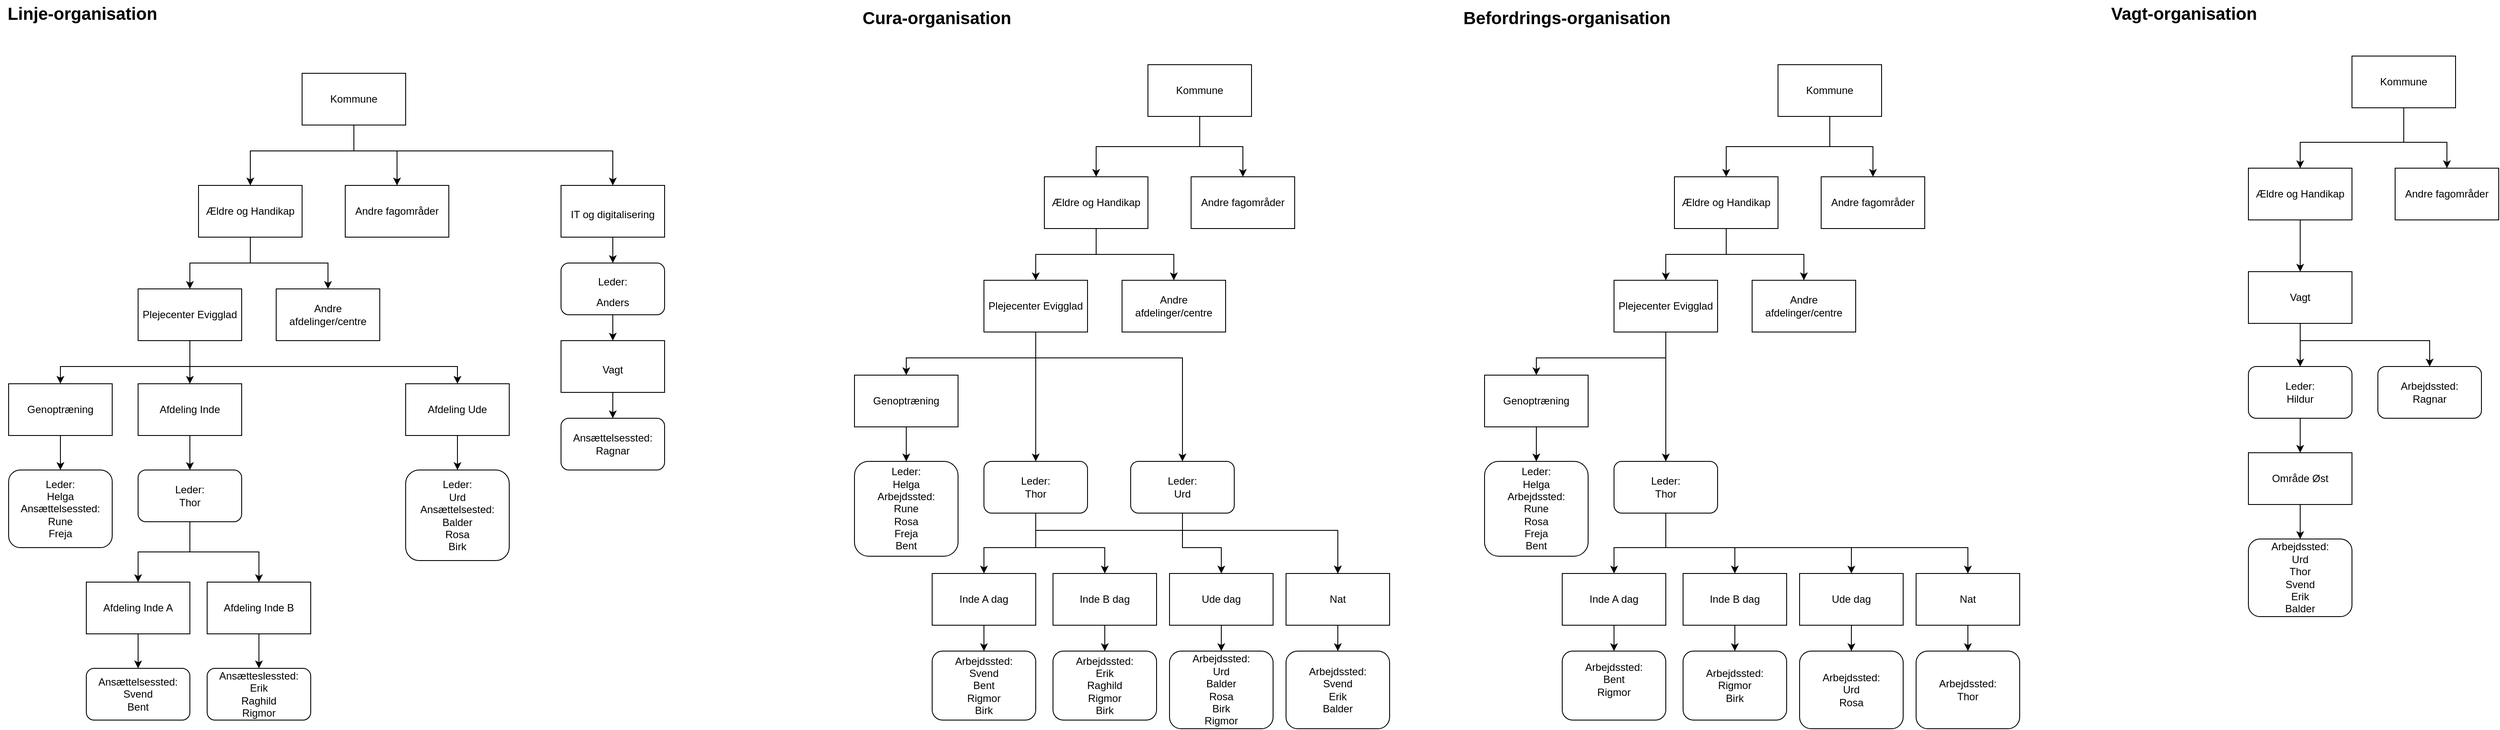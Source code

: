 <mxfile version="12.3.8" type="github" pages="1"><diagram id="IXref5agaDI1envroTZy" name="Page-1"><mxGraphModel dx="2249" dy="791" grid="1" gridSize="10" guides="1" tooltips="1" connect="1" arrows="1" fold="1" page="1" pageScale="1" pageWidth="827" pageHeight="1169" math="0" shadow="0"><root><mxCell id="0"/><mxCell id="1" parent="0"/><mxCell id="Wnkmwy8_kZ7854Y8tCjC-5" style="edgeStyle=orthogonalEdgeStyle;rounded=0;orthogonalLoop=1;jettySize=auto;html=1;entryX=0.5;entryY=0;entryDx=0;entryDy=0;" parent="1" source="Wnkmwy8_kZ7854Y8tCjC-1" target="Wnkmwy8_kZ7854Y8tCjC-2" edge="1"><mxGeometry relative="1" as="geometry"><Array as="points"><mxPoint x="300" y="190"/><mxPoint x="180" y="190"/></Array></mxGeometry></mxCell><mxCell id="Wnkmwy8_kZ7854Y8tCjC-6" style="edgeStyle=orthogonalEdgeStyle;rounded=0;orthogonalLoop=1;jettySize=auto;html=1;" parent="1" source="Wnkmwy8_kZ7854Y8tCjC-1" target="Wnkmwy8_kZ7854Y8tCjC-4" edge="1"><mxGeometry relative="1" as="geometry"><Array as="points"><mxPoint x="300" y="190"/><mxPoint x="350" y="190"/></Array></mxGeometry></mxCell><mxCell id="hOVymhXeUfGJp4dvNV1h-68" style="edgeStyle=orthogonalEdgeStyle;rounded=0;orthogonalLoop=1;jettySize=auto;html=1;entryX=0.5;entryY=0;entryDx=0;entryDy=0;fontSize=20;" parent="1" source="Wnkmwy8_kZ7854Y8tCjC-1" target="hOVymhXeUfGJp4dvNV1h-67" edge="1"><mxGeometry relative="1" as="geometry"><Array as="points"><mxPoint x="300" y="190"/><mxPoint x="600" y="190"/></Array></mxGeometry></mxCell><mxCell id="Wnkmwy8_kZ7854Y8tCjC-1" value="Kommune" style="rounded=0;whiteSpace=wrap;html=1;" parent="1" vertex="1"><mxGeometry x="240" y="100" width="120" height="60" as="geometry"/></mxCell><mxCell id="Wnkmwy8_kZ7854Y8tCjC-7" style="edgeStyle=orthogonalEdgeStyle;rounded=0;orthogonalLoop=1;jettySize=auto;html=1;" parent="1" source="Wnkmwy8_kZ7854Y8tCjC-2" target="Wnkmwy8_kZ7854Y8tCjC-3" edge="1"><mxGeometry relative="1" as="geometry"/></mxCell><mxCell id="Wnkmwy8_kZ7854Y8tCjC-9" style="edgeStyle=orthogonalEdgeStyle;rounded=0;orthogonalLoop=1;jettySize=auto;html=1;entryX=0.5;entryY=0;entryDx=0;entryDy=0;" parent="1" source="Wnkmwy8_kZ7854Y8tCjC-2" target="Wnkmwy8_kZ7854Y8tCjC-8" edge="1"><mxGeometry relative="1" as="geometry"/></mxCell><mxCell id="Wnkmwy8_kZ7854Y8tCjC-2" value="Ældre og Handikap" style="rounded=0;whiteSpace=wrap;html=1;" parent="1" vertex="1"><mxGeometry x="120" y="230" width="120" height="60" as="geometry"/></mxCell><mxCell id="Wnkmwy8_kZ7854Y8tCjC-14" style="edgeStyle=orthogonalEdgeStyle;rounded=0;orthogonalLoop=1;jettySize=auto;html=1;" parent="1" source="Wnkmwy8_kZ7854Y8tCjC-3" target="Wnkmwy8_kZ7854Y8tCjC-10" edge="1"><mxGeometry relative="1" as="geometry"><Array as="points"><mxPoint x="110" y="440"/><mxPoint x="-40" y="440"/></Array></mxGeometry></mxCell><mxCell id="Wnkmwy8_kZ7854Y8tCjC-15" style="edgeStyle=orthogonalEdgeStyle;rounded=0;orthogonalLoop=1;jettySize=auto;html=1;" parent="1" source="Wnkmwy8_kZ7854Y8tCjC-3" target="Wnkmwy8_kZ7854Y8tCjC-12" edge="1"><mxGeometry relative="1" as="geometry"><Array as="points"><mxPoint x="110" y="440"/><mxPoint x="420" y="440"/></Array></mxGeometry></mxCell><mxCell id="Wnkmwy8_kZ7854Y8tCjC-33" style="edgeStyle=orthogonalEdgeStyle;rounded=0;orthogonalLoop=1;jettySize=auto;html=1;entryX=0.5;entryY=0;entryDx=0;entryDy=0;" parent="1" source="Wnkmwy8_kZ7854Y8tCjC-3" target="Wnkmwy8_kZ7854Y8tCjC-32" edge="1"><mxGeometry relative="1" as="geometry"/></mxCell><mxCell id="Wnkmwy8_kZ7854Y8tCjC-3" value="Plejecenter Evigglad" style="rounded=0;whiteSpace=wrap;html=1;" parent="1" vertex="1"><mxGeometry x="50" y="350" width="120" height="60" as="geometry"/></mxCell><mxCell id="Wnkmwy8_kZ7854Y8tCjC-4" value="Andre fagområder" style="rounded=0;whiteSpace=wrap;html=1;" parent="1" vertex="1"><mxGeometry x="290" y="230" width="120" height="60" as="geometry"/></mxCell><mxCell id="Wnkmwy8_kZ7854Y8tCjC-8" value="Andre afdelinger/centre" style="rounded=0;whiteSpace=wrap;html=1;" parent="1" vertex="1"><mxGeometry x="210" y="350" width="120" height="60" as="geometry"/></mxCell><mxCell id="Wnkmwy8_kZ7854Y8tCjC-28" style="edgeStyle=orthogonalEdgeStyle;rounded=0;orthogonalLoop=1;jettySize=auto;html=1;" parent="1" source="Wnkmwy8_kZ7854Y8tCjC-10" target="Wnkmwy8_kZ7854Y8tCjC-26" edge="1"><mxGeometry relative="1" as="geometry"/></mxCell><mxCell id="Wnkmwy8_kZ7854Y8tCjC-10" value="Genoptræning" style="rounded=0;whiteSpace=wrap;html=1;" parent="1" vertex="1"><mxGeometry x="-100" y="460" width="120" height="60" as="geometry"/></mxCell><mxCell id="Wnkmwy8_kZ7854Y8tCjC-40" style="edgeStyle=orthogonalEdgeStyle;rounded=0;orthogonalLoop=1;jettySize=auto;html=1;entryX=0.5;entryY=0;entryDx=0;entryDy=0;" parent="1" source="Wnkmwy8_kZ7854Y8tCjC-11" target="Wnkmwy8_kZ7854Y8tCjC-39" edge="1"><mxGeometry relative="1" as="geometry"/></mxCell><mxCell id="Wnkmwy8_kZ7854Y8tCjC-11" value="Afdeling Inde A" style="rounded=0;whiteSpace=wrap;html=1;" parent="1" vertex="1"><mxGeometry x="-10" y="690" width="120" height="60" as="geometry"/></mxCell><mxCell id="hOVymhXeUfGJp4dvNV1h-11" style="edgeStyle=orthogonalEdgeStyle;rounded=0;orthogonalLoop=1;jettySize=auto;html=1;" parent="1" source="Wnkmwy8_kZ7854Y8tCjC-12" target="hOVymhXeUfGJp4dvNV1h-10" edge="1"><mxGeometry relative="1" as="geometry"/></mxCell><mxCell id="Wnkmwy8_kZ7854Y8tCjC-12" value="Afdeling Ude" style="rounded=0;whiteSpace=wrap;html=1;" parent="1" vertex="1"><mxGeometry x="360" y="460" width="120" height="60" as="geometry"/></mxCell><mxCell id="Wnkmwy8_kZ7854Y8tCjC-26" value="&lt;div&gt;Leder:&lt;/div&gt;&lt;div&gt;Helga&lt;/div&gt;&lt;div&gt;Ansættelsessted:&lt;/div&gt;&lt;div&gt;Rune&lt;/div&gt;&lt;div&gt;Freja&lt;/div&gt;" style="rounded=1;whiteSpace=wrap;html=1;" parent="1" vertex="1"><mxGeometry x="-100" y="560" width="120" height="90" as="geometry"/></mxCell><mxCell id="Wnkmwy8_kZ7854Y8tCjC-43" style="edgeStyle=orthogonalEdgeStyle;rounded=0;orthogonalLoop=1;jettySize=auto;html=1;" parent="1" source="Wnkmwy8_kZ7854Y8tCjC-31" target="Wnkmwy8_kZ7854Y8tCjC-41" edge="1"><mxGeometry relative="1" as="geometry"/></mxCell><mxCell id="Wnkmwy8_kZ7854Y8tCjC-31" value="Afdeling Inde B" style="rounded=0;whiteSpace=wrap;html=1;" parent="1" vertex="1"><mxGeometry x="130" y="690" width="120" height="60" as="geometry"/></mxCell><mxCell id="Wnkmwy8_kZ7854Y8tCjC-35" style="edgeStyle=orthogonalEdgeStyle;rounded=0;orthogonalLoop=1;jettySize=auto;html=1;" parent="1" source="Wnkmwy8_kZ7854Y8tCjC-32" target="Wnkmwy8_kZ7854Y8tCjC-34" edge="1"><mxGeometry relative="1" as="geometry"/></mxCell><mxCell id="Wnkmwy8_kZ7854Y8tCjC-32" value="Afdeling Inde" style="rounded=0;whiteSpace=wrap;html=1;" parent="1" vertex="1"><mxGeometry x="50" y="460" width="120" height="60" as="geometry"/></mxCell><mxCell id="Wnkmwy8_kZ7854Y8tCjC-36" style="edgeStyle=orthogonalEdgeStyle;rounded=0;orthogonalLoop=1;jettySize=auto;html=1;" parent="1" source="Wnkmwy8_kZ7854Y8tCjC-34" target="Wnkmwy8_kZ7854Y8tCjC-11" edge="1"><mxGeometry relative="1" as="geometry"/></mxCell><mxCell id="Wnkmwy8_kZ7854Y8tCjC-37" style="edgeStyle=orthogonalEdgeStyle;rounded=0;orthogonalLoop=1;jettySize=auto;html=1;entryX=0.5;entryY=0;entryDx=0;entryDy=0;" parent="1" source="Wnkmwy8_kZ7854Y8tCjC-34" target="Wnkmwy8_kZ7854Y8tCjC-31" edge="1"><mxGeometry relative="1" as="geometry"/></mxCell><mxCell id="Wnkmwy8_kZ7854Y8tCjC-34" value="&lt;div&gt;Leder:&lt;/div&gt;&lt;div&gt;Thor&lt;br&gt;&lt;/div&gt;" style="rounded=1;whiteSpace=wrap;html=1;" parent="1" vertex="1"><mxGeometry x="50" y="560" width="120" height="60" as="geometry"/></mxCell><mxCell id="Wnkmwy8_kZ7854Y8tCjC-39" value="&lt;div&gt;Ansættelsessted:&lt;/div&gt;&lt;div&gt;Svend&lt;/div&gt;&lt;div&gt;Bent&lt;/div&gt;" style="rounded=1;whiteSpace=wrap;html=1;" parent="1" vertex="1"><mxGeometry x="-10" y="790" width="120" height="60" as="geometry"/></mxCell><mxCell id="Wnkmwy8_kZ7854Y8tCjC-41" value="&lt;div&gt;Ansætteslessted:&lt;/div&gt;&lt;div&gt;Erik&lt;/div&gt;&lt;div&gt;Raghild&lt;/div&gt;&lt;div&gt;Rigmor&lt;br&gt;&lt;/div&gt;" style="rounded=1;whiteSpace=wrap;html=1;" parent="1" vertex="1"><mxGeometry x="130" y="790" width="120" height="60" as="geometry"/></mxCell><mxCell id="Wnkmwy8_kZ7854Y8tCjC-44" style="edgeStyle=orthogonalEdgeStyle;rounded=0;orthogonalLoop=1;jettySize=auto;html=1;entryX=0.5;entryY=0;entryDx=0;entryDy=0;" parent="1" source="Wnkmwy8_kZ7854Y8tCjC-46" target="Wnkmwy8_kZ7854Y8tCjC-49" edge="1"><mxGeometry relative="1" as="geometry"/></mxCell><mxCell id="Wnkmwy8_kZ7854Y8tCjC-45" style="edgeStyle=orthogonalEdgeStyle;rounded=0;orthogonalLoop=1;jettySize=auto;html=1;" parent="1" source="Wnkmwy8_kZ7854Y8tCjC-46" target="Wnkmwy8_kZ7854Y8tCjC-54" edge="1"><mxGeometry relative="1" as="geometry"/></mxCell><mxCell id="Wnkmwy8_kZ7854Y8tCjC-46" value="Kommune" style="rounded=0;whiteSpace=wrap;html=1;" parent="1" vertex="1"><mxGeometry x="1220" y="90" width="120" height="60" as="geometry"/></mxCell><mxCell id="Wnkmwy8_kZ7854Y8tCjC-47" style="edgeStyle=orthogonalEdgeStyle;rounded=0;orthogonalLoop=1;jettySize=auto;html=1;" parent="1" source="Wnkmwy8_kZ7854Y8tCjC-49" target="Wnkmwy8_kZ7854Y8tCjC-53" edge="1"><mxGeometry relative="1" as="geometry"/></mxCell><mxCell id="Wnkmwy8_kZ7854Y8tCjC-48" style="edgeStyle=orthogonalEdgeStyle;rounded=0;orthogonalLoop=1;jettySize=auto;html=1;entryX=0.5;entryY=0;entryDx=0;entryDy=0;" parent="1" source="Wnkmwy8_kZ7854Y8tCjC-49" target="Wnkmwy8_kZ7854Y8tCjC-55" edge="1"><mxGeometry relative="1" as="geometry"/></mxCell><mxCell id="Wnkmwy8_kZ7854Y8tCjC-49" value="Ældre og Handikap" style="rounded=0;whiteSpace=wrap;html=1;" parent="1" vertex="1"><mxGeometry x="1100" y="220" width="120" height="60" as="geometry"/></mxCell><mxCell id="Wnkmwy8_kZ7854Y8tCjC-50" style="edgeStyle=orthogonalEdgeStyle;rounded=0;orthogonalLoop=1;jettySize=auto;html=1;" parent="1" source="Wnkmwy8_kZ7854Y8tCjC-53" target="Wnkmwy8_kZ7854Y8tCjC-57" edge="1"><mxGeometry relative="1" as="geometry"><Array as="points"><mxPoint x="1090" y="430"/><mxPoint x="940" y="430"/></Array></mxGeometry></mxCell><mxCell id="hOVymhXeUfGJp4dvNV1h-64" style="edgeStyle=orthogonalEdgeStyle;rounded=0;orthogonalLoop=1;jettySize=auto;html=1;fontSize=20;" parent="1" source="Wnkmwy8_kZ7854Y8tCjC-53" target="Wnkmwy8_kZ7854Y8tCjC-70" edge="1"><mxGeometry relative="1" as="geometry"/></mxCell><mxCell id="hOVymhXeUfGJp4dvNV1h-65" style="edgeStyle=orthogonalEdgeStyle;rounded=0;orthogonalLoop=1;jettySize=auto;html=1;fontSize=20;" parent="1" source="Wnkmwy8_kZ7854Y8tCjC-53" target="hOVymhXeUfGJp4dvNV1h-16" edge="1"><mxGeometry relative="1" as="geometry"><Array as="points"><mxPoint x="1090" y="430"/><mxPoint x="1260" y="430"/></Array></mxGeometry></mxCell><mxCell id="Wnkmwy8_kZ7854Y8tCjC-53" value="Plejecenter Evigglad" style="rounded=0;whiteSpace=wrap;html=1;" parent="1" vertex="1"><mxGeometry x="1030" y="340" width="120" height="60" as="geometry"/></mxCell><mxCell id="Wnkmwy8_kZ7854Y8tCjC-54" value="Andre fagområder" style="rounded=0;whiteSpace=wrap;html=1;" parent="1" vertex="1"><mxGeometry x="1270" y="220" width="120" height="60" as="geometry"/></mxCell><mxCell id="Wnkmwy8_kZ7854Y8tCjC-55" value="Andre afdelinger/centre" style="rounded=0;whiteSpace=wrap;html=1;" parent="1" vertex="1"><mxGeometry x="1190" y="340" width="120" height="60" as="geometry"/></mxCell><mxCell id="Wnkmwy8_kZ7854Y8tCjC-56" style="edgeStyle=orthogonalEdgeStyle;rounded=0;orthogonalLoop=1;jettySize=auto;html=1;" parent="1" source="Wnkmwy8_kZ7854Y8tCjC-57" target="Wnkmwy8_kZ7854Y8tCjC-62" edge="1"><mxGeometry relative="1" as="geometry"/></mxCell><mxCell id="Wnkmwy8_kZ7854Y8tCjC-57" value="Genoptræning" style="rounded=0;whiteSpace=wrap;html=1;" parent="1" vertex="1"><mxGeometry x="880" y="450" width="120" height="60" as="geometry"/></mxCell><mxCell id="hOVymhXeUfGJp4dvNV1h-23" style="edgeStyle=orthogonalEdgeStyle;rounded=0;orthogonalLoop=1;jettySize=auto;html=1;entryX=0.5;entryY=0;entryDx=0;entryDy=0;" parent="1" source="Wnkmwy8_kZ7854Y8tCjC-59" target="hOVymhXeUfGJp4dvNV1h-21" edge="1"><mxGeometry relative="1" as="geometry"/></mxCell><mxCell id="Wnkmwy8_kZ7854Y8tCjC-59" value="Inde A dag" style="rounded=0;whiteSpace=wrap;html=1;" parent="1" vertex="1"><mxGeometry x="970" y="680" width="120" height="60" as="geometry"/></mxCell><mxCell id="Wnkmwy8_kZ7854Y8tCjC-62" value="&lt;div&gt;Leder:&lt;/div&gt;&lt;div&gt;Helga&lt;/div&gt;&lt;div&gt;Arbejdssted:&lt;/div&gt;&lt;div&gt;Rune&lt;/div&gt;&lt;div&gt;Rosa&lt;br&gt;&lt;/div&gt;&lt;div&gt;Freja&lt;/div&gt;&lt;div&gt;Bent&lt;br&gt;&lt;/div&gt;" style="rounded=1;whiteSpace=wrap;html=1;" parent="1" vertex="1"><mxGeometry x="880" y="550" width="120" height="110" as="geometry"/></mxCell><mxCell id="hOVymhXeUfGJp4dvNV1h-24" style="edgeStyle=orthogonalEdgeStyle;rounded=0;orthogonalLoop=1;jettySize=auto;html=1;" parent="1" source="Wnkmwy8_kZ7854Y8tCjC-65" target="hOVymhXeUfGJp4dvNV1h-22" edge="1"><mxGeometry relative="1" as="geometry"/></mxCell><mxCell id="Wnkmwy8_kZ7854Y8tCjC-65" value="Inde B dag" style="rounded=0;whiteSpace=wrap;html=1;" parent="1" vertex="1"><mxGeometry x="1110" y="680" width="120" height="60" as="geometry"/></mxCell><mxCell id="hOVymhXeUfGJp4dvNV1h-13" style="edgeStyle=orthogonalEdgeStyle;rounded=0;orthogonalLoop=1;jettySize=auto;html=1;" parent="1" source="Wnkmwy8_kZ7854Y8tCjC-70" target="Wnkmwy8_kZ7854Y8tCjC-59" edge="1"><mxGeometry relative="1" as="geometry"><Array as="points"><mxPoint x="1090" y="650"/><mxPoint x="1030" y="650"/></Array></mxGeometry></mxCell><mxCell id="hOVymhXeUfGJp4dvNV1h-14" style="edgeStyle=orthogonalEdgeStyle;rounded=0;orthogonalLoop=1;jettySize=auto;html=1;" parent="1" source="Wnkmwy8_kZ7854Y8tCjC-70" target="Wnkmwy8_kZ7854Y8tCjC-65" edge="1"><mxGeometry relative="1" as="geometry"><Array as="points"><mxPoint x="1090" y="650"/><mxPoint x="1170" y="650"/></Array></mxGeometry></mxCell><mxCell id="hOVymhXeUfGJp4dvNV1h-20" style="edgeStyle=orthogonalEdgeStyle;rounded=0;orthogonalLoop=1;jettySize=auto;html=1;" parent="1" source="Wnkmwy8_kZ7854Y8tCjC-70" target="hOVymhXeUfGJp4dvNV1h-1" edge="1"><mxGeometry relative="1" as="geometry"><Array as="points"><mxPoint x="1090" y="630"/><mxPoint x="1440" y="630"/></Array></mxGeometry></mxCell><mxCell id="Wnkmwy8_kZ7854Y8tCjC-70" value="&lt;div&gt;Leder:&lt;/div&gt;&lt;div&gt;Thor&lt;br&gt;&lt;/div&gt;" style="rounded=1;whiteSpace=wrap;html=1;" parent="1" vertex="1"><mxGeometry x="1030" y="550" width="120" height="60" as="geometry"/></mxCell><mxCell id="hOVymhXeUfGJp4dvNV1h-28" style="edgeStyle=orthogonalEdgeStyle;rounded=0;orthogonalLoop=1;jettySize=auto;html=1;" parent="1" source="hOVymhXeUfGJp4dvNV1h-1" target="hOVymhXeUfGJp4dvNV1h-27" edge="1"><mxGeometry relative="1" as="geometry"/></mxCell><mxCell id="hOVymhXeUfGJp4dvNV1h-1" value="Nat" style="rounded=0;whiteSpace=wrap;html=1;" parent="1" vertex="1"><mxGeometry x="1380" y="680" width="120" height="60" as="geometry"/></mxCell><mxCell id="hOVymhXeUfGJp4dvNV1h-10" value="&lt;div&gt;Leder:&lt;/div&gt;&lt;div&gt;Urd&lt;/div&gt;&lt;div&gt;Ansættelsested:&lt;/div&gt;&lt;div&gt;Balder&lt;/div&gt;&lt;div&gt;Rosa&lt;/div&gt;&lt;div&gt;Birk&lt;br&gt;&lt;/div&gt;" style="rounded=1;whiteSpace=wrap;html=1;" parent="1" vertex="1"><mxGeometry x="360" y="560" width="120" height="105" as="geometry"/></mxCell><mxCell id="hOVymhXeUfGJp4dvNV1h-26" style="edgeStyle=orthogonalEdgeStyle;rounded=0;orthogonalLoop=1;jettySize=auto;html=1;" parent="1" source="hOVymhXeUfGJp4dvNV1h-12" target="hOVymhXeUfGJp4dvNV1h-25" edge="1"><mxGeometry relative="1" as="geometry"/></mxCell><mxCell id="hOVymhXeUfGJp4dvNV1h-12" value="Ude dag" style="rounded=0;whiteSpace=wrap;html=1;" parent="1" vertex="1"><mxGeometry x="1245" y="680" width="120" height="60" as="geometry"/></mxCell><mxCell id="hOVymhXeUfGJp4dvNV1h-18" style="edgeStyle=orthogonalEdgeStyle;rounded=0;orthogonalLoop=1;jettySize=auto;html=1;" parent="1" source="hOVymhXeUfGJp4dvNV1h-16" target="hOVymhXeUfGJp4dvNV1h-12" edge="1"><mxGeometry relative="1" as="geometry"><Array as="points"><mxPoint x="1260" y="650"/><mxPoint x="1305" y="650"/></Array></mxGeometry></mxCell><mxCell id="hOVymhXeUfGJp4dvNV1h-19" style="edgeStyle=orthogonalEdgeStyle;rounded=0;orthogonalLoop=1;jettySize=auto;html=1;" parent="1" source="hOVymhXeUfGJp4dvNV1h-16" target="hOVymhXeUfGJp4dvNV1h-1" edge="1"><mxGeometry relative="1" as="geometry"><Array as="points"><mxPoint x="1260" y="630"/><mxPoint x="1440" y="630"/></Array></mxGeometry></mxCell><mxCell id="hOVymhXeUfGJp4dvNV1h-16" value="&lt;div&gt;Leder:&lt;/div&gt;&lt;div&gt;Urd&lt;br&gt;&lt;/div&gt;" style="rounded=1;whiteSpace=wrap;html=1;" parent="1" vertex="1"><mxGeometry x="1200" y="550" width="120" height="60" as="geometry"/></mxCell><mxCell id="hOVymhXeUfGJp4dvNV1h-21" value="&lt;div&gt;Arbejdssted:&lt;/div&gt;&lt;div&gt;Svend&lt;/div&gt;&lt;div&gt;Bent&lt;/div&gt;&lt;div&gt;Rigmor&lt;/div&gt;&lt;div&gt;Birk&lt;br&gt;&lt;/div&gt;" style="rounded=1;whiteSpace=wrap;html=1;" parent="1" vertex="1"><mxGeometry x="970" y="770" width="120" height="80" as="geometry"/></mxCell><mxCell id="hOVymhXeUfGJp4dvNV1h-22" value="&lt;div&gt;Arbejdssted:&lt;/div&gt;&lt;div&gt;Erik&lt;/div&gt;&lt;div&gt;Raghild&lt;/div&gt;&lt;div&gt;Rigmor&lt;/div&gt;&lt;div&gt;Birk&lt;br&gt;&lt;/div&gt;" style="rounded=1;whiteSpace=wrap;html=1;" parent="1" vertex="1"><mxGeometry x="1110" y="770" width="120" height="80" as="geometry"/></mxCell><mxCell id="hOVymhXeUfGJp4dvNV1h-25" value="&lt;div&gt;Arbejdssted:&lt;/div&gt;&lt;div&gt;Urd&lt;br&gt;&lt;/div&gt;&lt;div&gt;Balder&lt;/div&gt;&lt;div&gt;Rosa&lt;/div&gt;&lt;div&gt;Birk&lt;/div&gt;&lt;div&gt;Rigmor&lt;br&gt;&lt;/div&gt;" style="rounded=1;whiteSpace=wrap;html=1;" parent="1" vertex="1"><mxGeometry x="1245" y="770" width="120" height="90" as="geometry"/></mxCell><mxCell id="hOVymhXeUfGJp4dvNV1h-27" value="&lt;div&gt;Arbejdssted:&lt;/div&gt;&lt;div&gt;Svend&lt;/div&gt;&lt;div&gt;Erik&lt;/div&gt;&lt;div&gt;Balder&lt;br&gt;&lt;/div&gt;" style="rounded=1;whiteSpace=wrap;html=1;" parent="1" vertex="1"><mxGeometry x="1380" y="770" width="120" height="90" as="geometry"/></mxCell><mxCell id="hOVymhXeUfGJp4dvNV1h-31" value="Linje-organisation" style="text;html=1;align=center;verticalAlign=middle;resizable=0;points=[];;autosize=1;fontSize=20;fontStyle=1" parent="1" vertex="1"><mxGeometry x="-110" y="15" width="190" height="30" as="geometry"/></mxCell><mxCell id="hOVymhXeUfGJp4dvNV1h-32" value="Cura-organisation" style="text;html=1;align=center;verticalAlign=middle;resizable=0;points=[];;autosize=1;fontSize=20;fontStyle=1" parent="1" vertex="1"><mxGeometry x="880" y="20" width="190" height="30" as="geometry"/></mxCell><mxCell id="hOVymhXeUfGJp4dvNV1h-70" style="edgeStyle=orthogonalEdgeStyle;rounded=0;orthogonalLoop=1;jettySize=auto;html=1;fontSize=20;" parent="1" source="hOVymhXeUfGJp4dvNV1h-67" target="hOVymhXeUfGJp4dvNV1h-69" edge="1"><mxGeometry relative="1" as="geometry"/></mxCell><mxCell id="hOVymhXeUfGJp4dvNV1h-67" value="&lt;font style=&quot;font-size: 12px&quot;&gt;IT og digitalisering&lt;/font&gt;" style="rounded=0;whiteSpace=wrap;html=1;fontSize=20;" parent="1" vertex="1"><mxGeometry x="540" y="230" width="120" height="60" as="geometry"/></mxCell><mxCell id="hOVymhXeUfGJp4dvNV1h-72" style="edgeStyle=orthogonalEdgeStyle;rounded=0;orthogonalLoop=1;jettySize=auto;html=1;fontSize=20;" parent="1" source="hOVymhXeUfGJp4dvNV1h-69" target="hOVymhXeUfGJp4dvNV1h-71" edge="1"><mxGeometry relative="1" as="geometry"/></mxCell><mxCell id="hOVymhXeUfGJp4dvNV1h-69" value="&lt;div&gt;&lt;font style=&quot;font-size: 12px&quot;&gt;Leder:&lt;/font&gt;&lt;/div&gt;&lt;div&gt;&lt;font style=&quot;font-size: 12px&quot;&gt;Anders&lt;br&gt;&lt;/font&gt;&lt;/div&gt;" style="rounded=1;whiteSpace=wrap;html=1;fontSize=20;" parent="1" vertex="1"><mxGeometry x="540" y="320" width="120" height="60" as="geometry"/></mxCell><mxCell id="hOVymhXeUfGJp4dvNV1h-188" style="edgeStyle=orthogonalEdgeStyle;rounded=0;orthogonalLoop=1;jettySize=auto;html=1;fontSize=12;" parent="1" source="hOVymhXeUfGJp4dvNV1h-71" target="hOVymhXeUfGJp4dvNV1h-73" edge="1"><mxGeometry relative="1" as="geometry"/></mxCell><mxCell id="hOVymhXeUfGJp4dvNV1h-71" value="&lt;font style=&quot;font-size: 12px&quot;&gt;Vagt&lt;/font&gt;" style="rounded=0;whiteSpace=wrap;html=1;fontSize=20;" parent="1" vertex="1"><mxGeometry x="540" y="410" width="120" height="60" as="geometry"/></mxCell><mxCell id="hOVymhXeUfGJp4dvNV1h-73" value="&lt;div style=&quot;font-size: 12px&quot;&gt;&lt;font style=&quot;font-size: 12px&quot;&gt;Ansættelsessted&lt;/font&gt;&lt;font style=&quot;font-size: 12px&quot;&gt;:&lt;/font&gt;&lt;/div&gt;&lt;div style=&quot;font-size: 12px&quot;&gt;&lt;font style=&quot;font-size: 12px&quot;&gt;Ragnar&lt;br&gt;&lt;/font&gt;&lt;/div&gt;" style="rounded=1;whiteSpace=wrap;html=1;fontSize=20;" parent="1" vertex="1"><mxGeometry x="540" y="500" width="120" height="60" as="geometry"/></mxCell><mxCell id="hOVymhXeUfGJp4dvNV1h-77" style="edgeStyle=orthogonalEdgeStyle;rounded=0;orthogonalLoop=1;jettySize=auto;html=1;entryX=0.5;entryY=0;entryDx=0;entryDy=0;" parent="1" source="hOVymhXeUfGJp4dvNV1h-79" target="hOVymhXeUfGJp4dvNV1h-82" edge="1"><mxGeometry relative="1" as="geometry"/></mxCell><mxCell id="hOVymhXeUfGJp4dvNV1h-78" style="edgeStyle=orthogonalEdgeStyle;rounded=0;orthogonalLoop=1;jettySize=auto;html=1;" parent="1" source="hOVymhXeUfGJp4dvNV1h-79" target="hOVymhXeUfGJp4dvNV1h-87" edge="1"><mxGeometry relative="1" as="geometry"/></mxCell><mxCell id="hOVymhXeUfGJp4dvNV1h-79" value="Kommune" style="rounded=0;whiteSpace=wrap;html=1;" parent="1" vertex="1"><mxGeometry x="1950" y="90" width="120" height="60" as="geometry"/></mxCell><mxCell id="hOVymhXeUfGJp4dvNV1h-80" style="edgeStyle=orthogonalEdgeStyle;rounded=0;orthogonalLoop=1;jettySize=auto;html=1;" parent="1" source="hOVymhXeUfGJp4dvNV1h-82" target="hOVymhXeUfGJp4dvNV1h-86" edge="1"><mxGeometry relative="1" as="geometry"/></mxCell><mxCell id="hOVymhXeUfGJp4dvNV1h-81" style="edgeStyle=orthogonalEdgeStyle;rounded=0;orthogonalLoop=1;jettySize=auto;html=1;entryX=0.5;entryY=0;entryDx=0;entryDy=0;" parent="1" source="hOVymhXeUfGJp4dvNV1h-82" target="hOVymhXeUfGJp4dvNV1h-88" edge="1"><mxGeometry relative="1" as="geometry"/></mxCell><mxCell id="hOVymhXeUfGJp4dvNV1h-82" value="Ældre og Handikap" style="rounded=0;whiteSpace=wrap;html=1;" parent="1" vertex="1"><mxGeometry x="1830" y="220" width="120" height="60" as="geometry"/></mxCell><mxCell id="hOVymhXeUfGJp4dvNV1h-83" style="edgeStyle=orthogonalEdgeStyle;rounded=0;orthogonalLoop=1;jettySize=auto;html=1;" parent="1" source="hOVymhXeUfGJp4dvNV1h-86" target="hOVymhXeUfGJp4dvNV1h-90" edge="1"><mxGeometry relative="1" as="geometry"><Array as="points"><mxPoint x="1820" y="430"/><mxPoint x="1670" y="430"/></Array></mxGeometry></mxCell><mxCell id="hOVymhXeUfGJp4dvNV1h-84" style="edgeStyle=orthogonalEdgeStyle;rounded=0;orthogonalLoop=1;jettySize=auto;html=1;fontSize=20;" parent="1" source="hOVymhXeUfGJp4dvNV1h-86" target="hOVymhXeUfGJp4dvNV1h-99" edge="1"><mxGeometry relative="1" as="geometry"/></mxCell><mxCell id="hOVymhXeUfGJp4dvNV1h-86" value="Plejecenter Evigglad" style="rounded=0;whiteSpace=wrap;html=1;" parent="1" vertex="1"><mxGeometry x="1760" y="340" width="120" height="60" as="geometry"/></mxCell><mxCell id="hOVymhXeUfGJp4dvNV1h-87" value="Andre fagområder" style="rounded=0;whiteSpace=wrap;html=1;" parent="1" vertex="1"><mxGeometry x="2000" y="220" width="120" height="60" as="geometry"/></mxCell><mxCell id="hOVymhXeUfGJp4dvNV1h-88" value="Andre afdelinger/centre" style="rounded=0;whiteSpace=wrap;html=1;" parent="1" vertex="1"><mxGeometry x="1920" y="340" width="120" height="60" as="geometry"/></mxCell><mxCell id="hOVymhXeUfGJp4dvNV1h-89" style="edgeStyle=orthogonalEdgeStyle;rounded=0;orthogonalLoop=1;jettySize=auto;html=1;" parent="1" source="hOVymhXeUfGJp4dvNV1h-90" target="hOVymhXeUfGJp4dvNV1h-93" edge="1"><mxGeometry relative="1" as="geometry"/></mxCell><mxCell id="hOVymhXeUfGJp4dvNV1h-90" value="Genoptræning" style="rounded=0;whiteSpace=wrap;html=1;" parent="1" vertex="1"><mxGeometry x="1610" y="450" width="120" height="60" as="geometry"/></mxCell><mxCell id="hOVymhXeUfGJp4dvNV1h-91" style="edgeStyle=orthogonalEdgeStyle;rounded=0;orthogonalLoop=1;jettySize=auto;html=1;entryX=0.5;entryY=0;entryDx=0;entryDy=0;" parent="1" source="hOVymhXeUfGJp4dvNV1h-92" target="hOVymhXeUfGJp4dvNV1h-107" edge="1"><mxGeometry relative="1" as="geometry"/></mxCell><mxCell id="hOVymhXeUfGJp4dvNV1h-92" value="Inde A dag" style="rounded=0;whiteSpace=wrap;html=1;" parent="1" vertex="1"><mxGeometry x="1700" y="680" width="120" height="60" as="geometry"/></mxCell><mxCell id="hOVymhXeUfGJp4dvNV1h-93" value="&lt;div&gt;Leder:&lt;/div&gt;&lt;div&gt;Helga&lt;/div&gt;&lt;div&gt;Arbejdssted:&lt;/div&gt;&lt;div&gt;Rune&lt;/div&gt;&lt;div&gt;Rosa&lt;br&gt;&lt;/div&gt;&lt;div&gt;Freja&lt;/div&gt;&lt;div&gt;Bent&lt;br&gt;&lt;/div&gt;" style="rounded=1;whiteSpace=wrap;html=1;" parent="1" vertex="1"><mxGeometry x="1610" y="550" width="120" height="110" as="geometry"/></mxCell><mxCell id="hOVymhXeUfGJp4dvNV1h-94" style="edgeStyle=orthogonalEdgeStyle;rounded=0;orthogonalLoop=1;jettySize=auto;html=1;" parent="1" source="hOVymhXeUfGJp4dvNV1h-95" target="hOVymhXeUfGJp4dvNV1h-108" edge="1"><mxGeometry relative="1" as="geometry"/></mxCell><mxCell id="hOVymhXeUfGJp4dvNV1h-95" value="Inde B dag" style="rounded=0;whiteSpace=wrap;html=1;" parent="1" vertex="1"><mxGeometry x="1840" y="680" width="120" height="60" as="geometry"/></mxCell><mxCell id="hOVymhXeUfGJp4dvNV1h-96" style="edgeStyle=orthogonalEdgeStyle;rounded=0;orthogonalLoop=1;jettySize=auto;html=1;" parent="1" source="hOVymhXeUfGJp4dvNV1h-99" target="hOVymhXeUfGJp4dvNV1h-92" edge="1"><mxGeometry relative="1" as="geometry"><Array as="points"><mxPoint x="1820" y="650"/><mxPoint x="1760" y="650"/></Array></mxGeometry></mxCell><mxCell id="hOVymhXeUfGJp4dvNV1h-97" style="edgeStyle=orthogonalEdgeStyle;rounded=0;orthogonalLoop=1;jettySize=auto;html=1;" parent="1" source="hOVymhXeUfGJp4dvNV1h-99" target="hOVymhXeUfGJp4dvNV1h-95" edge="1"><mxGeometry relative="1" as="geometry"><Array as="points"><mxPoint x="1820" y="650"/><mxPoint x="1900" y="650"/></Array></mxGeometry></mxCell><mxCell id="hOVymhXeUfGJp4dvNV1h-98" style="edgeStyle=orthogonalEdgeStyle;rounded=0;orthogonalLoop=1;jettySize=auto;html=1;" parent="1" source="hOVymhXeUfGJp4dvNV1h-99" target="hOVymhXeUfGJp4dvNV1h-101" edge="1"><mxGeometry relative="1" as="geometry"><Array as="points"><mxPoint x="1820" y="650"/><mxPoint x="2170" y="650"/></Array></mxGeometry></mxCell><mxCell id="hOVymhXeUfGJp4dvNV1h-112" style="edgeStyle=orthogonalEdgeStyle;rounded=0;orthogonalLoop=1;jettySize=auto;html=1;entryX=0.5;entryY=0;entryDx=0;entryDy=0;fontSize=12;" parent="1" source="hOVymhXeUfGJp4dvNV1h-99" target="hOVymhXeUfGJp4dvNV1h-103" edge="1"><mxGeometry relative="1" as="geometry"><Array as="points"><mxPoint x="1820" y="650"/><mxPoint x="2035" y="650"/></Array></mxGeometry></mxCell><mxCell id="hOVymhXeUfGJp4dvNV1h-99" value="&lt;div&gt;Leder:&lt;/div&gt;&lt;div&gt;Thor&lt;br&gt;&lt;/div&gt;" style="rounded=1;whiteSpace=wrap;html=1;" parent="1" vertex="1"><mxGeometry x="1760" y="550" width="120" height="60" as="geometry"/></mxCell><mxCell id="hOVymhXeUfGJp4dvNV1h-100" style="edgeStyle=orthogonalEdgeStyle;rounded=0;orthogonalLoop=1;jettySize=auto;html=1;" parent="1" source="hOVymhXeUfGJp4dvNV1h-101" target="hOVymhXeUfGJp4dvNV1h-110" edge="1"><mxGeometry relative="1" as="geometry"/></mxCell><mxCell id="hOVymhXeUfGJp4dvNV1h-101" value="Nat" style="rounded=0;whiteSpace=wrap;html=1;" parent="1" vertex="1"><mxGeometry x="2110" y="680" width="120" height="60" as="geometry"/></mxCell><mxCell id="hOVymhXeUfGJp4dvNV1h-102" style="edgeStyle=orthogonalEdgeStyle;rounded=0;orthogonalLoop=1;jettySize=auto;html=1;" parent="1" source="hOVymhXeUfGJp4dvNV1h-103" target="hOVymhXeUfGJp4dvNV1h-109" edge="1"><mxGeometry relative="1" as="geometry"/></mxCell><mxCell id="hOVymhXeUfGJp4dvNV1h-103" value="Ude dag" style="rounded=0;whiteSpace=wrap;html=1;" parent="1" vertex="1"><mxGeometry x="1975" y="680" width="120" height="60" as="geometry"/></mxCell><mxCell id="hOVymhXeUfGJp4dvNV1h-107" value="&lt;div&gt;Arbejdssted:&lt;/div&gt;&lt;div&gt;Bent&lt;/div&gt;&lt;div&gt;Rigmor&lt;/div&gt;&lt;div&gt;&lt;br&gt;&lt;/div&gt;" style="rounded=1;whiteSpace=wrap;html=1;" parent="1" vertex="1"><mxGeometry x="1700" y="770" width="120" height="80" as="geometry"/></mxCell><mxCell id="hOVymhXeUfGJp4dvNV1h-108" value="&lt;div&gt;Arbejdssted:&lt;/div&gt;&lt;div&gt;Rigmor&lt;/div&gt;&lt;div&gt;Birk&lt;br&gt;&lt;/div&gt;" style="rounded=1;whiteSpace=wrap;html=1;" parent="1" vertex="1"><mxGeometry x="1840" y="770" width="120" height="80" as="geometry"/></mxCell><mxCell id="hOVymhXeUfGJp4dvNV1h-109" value="&lt;div&gt;Arbejdssted:&lt;/div&gt;&lt;div&gt;Urd&lt;br&gt;&lt;/div&gt;&lt;div&gt;Rosa&lt;/div&gt;" style="rounded=1;whiteSpace=wrap;html=1;" parent="1" vertex="1"><mxGeometry x="1975" y="770" width="120" height="90" as="geometry"/></mxCell><mxCell id="hOVymhXeUfGJp4dvNV1h-110" value="&lt;div&gt;Arbejdssted:&lt;/div&gt;Thor" style="rounded=1;whiteSpace=wrap;html=1;" parent="1" vertex="1"><mxGeometry x="2110" y="770" width="120" height="90" as="geometry"/></mxCell><mxCell id="hOVymhXeUfGJp4dvNV1h-111" value="Befordrings-organisation" style="text;html=1;align=center;verticalAlign=middle;resizable=0;points=[];;autosize=1;fontSize=20;fontStyle=1" parent="1" vertex="1"><mxGeometry x="1575" y="20" width="260" height="30" as="geometry"/></mxCell><mxCell id="hOVymhXeUfGJp4dvNV1h-147" style="edgeStyle=orthogonalEdgeStyle;rounded=0;orthogonalLoop=1;jettySize=auto;html=1;entryX=0.5;entryY=0;entryDx=0;entryDy=0;" parent="1" source="hOVymhXeUfGJp4dvNV1h-149" target="hOVymhXeUfGJp4dvNV1h-152" edge="1"><mxGeometry relative="1" as="geometry"><Array as="points"><mxPoint x="2675" y="180"/><mxPoint x="2555" y="180"/></Array></mxGeometry></mxCell><mxCell id="hOVymhXeUfGJp4dvNV1h-148" style="edgeStyle=orthogonalEdgeStyle;rounded=0;orthogonalLoop=1;jettySize=auto;html=1;" parent="1" source="hOVymhXeUfGJp4dvNV1h-149" target="hOVymhXeUfGJp4dvNV1h-157" edge="1"><mxGeometry relative="1" as="geometry"><Array as="points"><mxPoint x="2675" y="180"/><mxPoint x="2725" y="180"/></Array></mxGeometry></mxCell><mxCell id="hOVymhXeUfGJp4dvNV1h-149" value="Kommune" style="rounded=0;whiteSpace=wrap;html=1;" parent="1" vertex="1"><mxGeometry x="2615" y="80" width="120" height="60" as="geometry"/></mxCell><mxCell id="hOVymhXeUfGJp4dvNV1h-150" style="edgeStyle=orthogonalEdgeStyle;rounded=0;orthogonalLoop=1;jettySize=auto;html=1;" parent="1" source="hOVymhXeUfGJp4dvNV1h-152" target="hOVymhXeUfGJp4dvNV1h-156" edge="1"><mxGeometry relative="1" as="geometry"/></mxCell><mxCell id="hOVymhXeUfGJp4dvNV1h-152" value="Ældre og Handikap" style="rounded=0;whiteSpace=wrap;html=1;" parent="1" vertex="1"><mxGeometry x="2495" y="210" width="120" height="60" as="geometry"/></mxCell><mxCell id="hOVymhXeUfGJp4dvNV1h-154" style="edgeStyle=orthogonalEdgeStyle;rounded=0;orthogonalLoop=1;jettySize=auto;html=1;fontSize=20;" parent="1" source="hOVymhXeUfGJp4dvNV1h-156" target="hOVymhXeUfGJp4dvNV1h-169" edge="1"><mxGeometry relative="1" as="geometry"/></mxCell><mxCell id="hOVymhXeUfGJp4dvNV1h-199" style="edgeStyle=orthogonalEdgeStyle;rounded=0;orthogonalLoop=1;jettySize=auto;html=1;fontSize=12;" parent="1" source="hOVymhXeUfGJp4dvNV1h-156" target="hOVymhXeUfGJp4dvNV1h-195" edge="1"><mxGeometry relative="1" as="geometry"><Array as="points"><mxPoint x="2555" y="410"/><mxPoint x="2705" y="410"/></Array></mxGeometry></mxCell><mxCell id="hOVymhXeUfGJp4dvNV1h-156" value="Vagt" style="rounded=0;whiteSpace=wrap;html=1;" parent="1" vertex="1"><mxGeometry x="2495" y="330" width="120" height="60" as="geometry"/></mxCell><mxCell id="hOVymhXeUfGJp4dvNV1h-157" value="Andre fagområder" style="rounded=0;whiteSpace=wrap;html=1;" parent="1" vertex="1"><mxGeometry x="2665" y="210" width="120" height="60" as="geometry"/></mxCell><mxCell id="hOVymhXeUfGJp4dvNV1h-202" style="edgeStyle=orthogonalEdgeStyle;rounded=0;orthogonalLoop=1;jettySize=auto;html=1;fontSize=12;" parent="1" source="hOVymhXeUfGJp4dvNV1h-162" target="hOVymhXeUfGJp4dvNV1h-201" edge="1"><mxGeometry relative="1" as="geometry"/></mxCell><mxCell id="hOVymhXeUfGJp4dvNV1h-162" value="Område Øst" style="rounded=0;whiteSpace=wrap;html=1;" parent="1" vertex="1"><mxGeometry x="2495" y="540" width="120" height="60" as="geometry"/></mxCell><mxCell id="hOVymhXeUfGJp4dvNV1h-200" style="edgeStyle=orthogonalEdgeStyle;rounded=0;orthogonalLoop=1;jettySize=auto;html=1;fontSize=12;" parent="1" source="hOVymhXeUfGJp4dvNV1h-169" target="hOVymhXeUfGJp4dvNV1h-162" edge="1"><mxGeometry relative="1" as="geometry"/></mxCell><mxCell id="hOVymhXeUfGJp4dvNV1h-169" value="&lt;div&gt;Leder:&lt;/div&gt;&lt;div&gt;Hildur&lt;br&gt;&lt;/div&gt;" style="rounded=1;whiteSpace=wrap;html=1;" parent="1" vertex="1"><mxGeometry x="2495" y="440" width="120" height="60" as="geometry"/></mxCell><mxCell id="hOVymhXeUfGJp4dvNV1h-181" value="Vagt-organisation" style="text;html=1;align=center;verticalAlign=middle;resizable=0;points=[];;autosize=1;fontSize=20;fontStyle=1" parent="1" vertex="1"><mxGeometry x="2330" y="15" width="180" height="30" as="geometry"/></mxCell><mxCell id="hOVymhXeUfGJp4dvNV1h-195" value="&lt;div style=&quot;font-size: 12px&quot;&gt;&lt;font style=&quot;font-size: 12px&quot;&gt;Arbejdssted&lt;/font&gt;&lt;font style=&quot;font-size: 12px&quot;&gt;:&lt;/font&gt;&lt;/div&gt;&lt;div style=&quot;font-size: 12px&quot;&gt;&lt;font style=&quot;font-size: 12px&quot;&gt;Ragnar&lt;br&gt;&lt;/font&gt;&lt;/div&gt;" style="rounded=1;whiteSpace=wrap;html=1;fontSize=20;" parent="1" vertex="1"><mxGeometry x="2645" y="440" width="120" height="60" as="geometry"/></mxCell><mxCell id="hOVymhXeUfGJp4dvNV1h-201" value="&lt;div&gt;Arbejdssted:&lt;/div&gt;&lt;div&gt;Urd&lt;/div&gt;&lt;div&gt;Thor&lt;br&gt;&lt;/div&gt;&lt;div&gt;Svend&lt;/div&gt;&lt;div&gt;Erik&lt;/div&gt;&lt;div&gt;Balder&lt;br&gt;&lt;/div&gt;" style="rounded=1;whiteSpace=wrap;html=1;" parent="1" vertex="1"><mxGeometry x="2495" y="640" width="120" height="90" as="geometry"/></mxCell></root></mxGraphModel></diagram></mxfile>